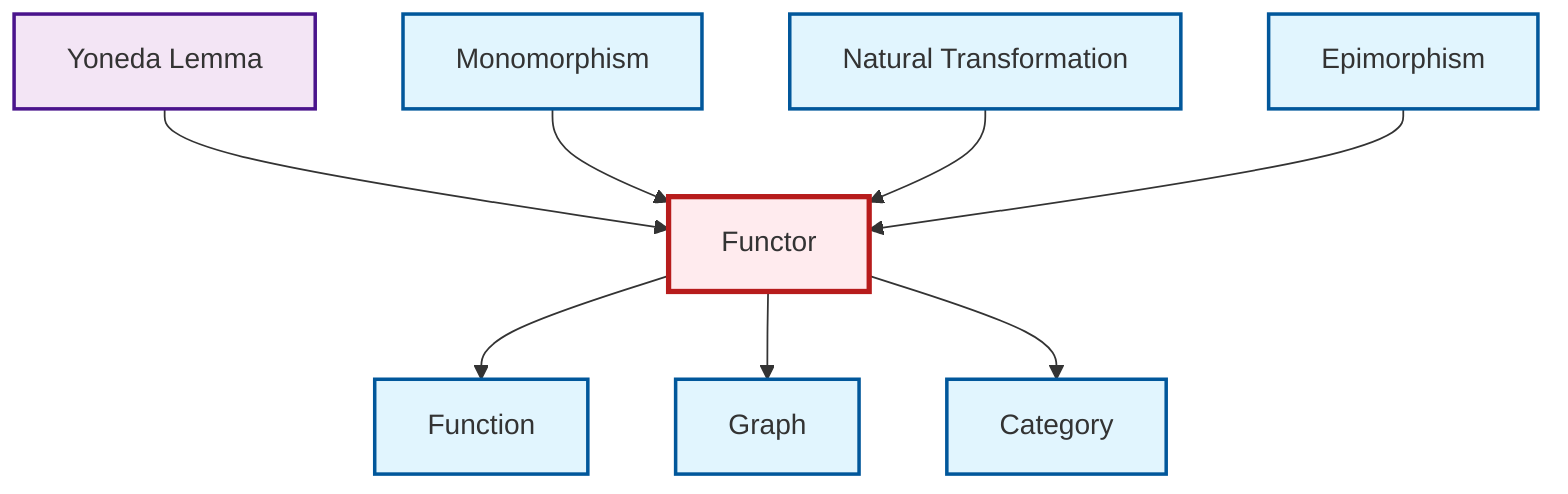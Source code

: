 graph TD
    classDef definition fill:#e1f5fe,stroke:#01579b,stroke-width:2px
    classDef theorem fill:#f3e5f5,stroke:#4a148c,stroke-width:2px
    classDef axiom fill:#fff3e0,stroke:#e65100,stroke-width:2px
    classDef example fill:#e8f5e9,stroke:#1b5e20,stroke-width:2px
    classDef current fill:#ffebee,stroke:#b71c1c,stroke-width:3px
    def-function["Function"]:::definition
    def-natural-transformation["Natural Transformation"]:::definition
    def-functor["Functor"]:::definition
    def-category["Category"]:::definition
    def-monomorphism["Monomorphism"]:::definition
    thm-yoneda["Yoneda Lemma"]:::theorem
    def-graph["Graph"]:::definition
    def-epimorphism["Epimorphism"]:::definition
    def-functor --> def-function
    thm-yoneda --> def-functor
    def-monomorphism --> def-functor
    def-functor --> def-graph
    def-natural-transformation --> def-functor
    def-functor --> def-category
    def-epimorphism --> def-functor
    class def-functor current